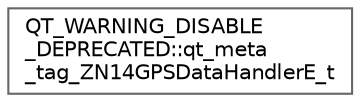 digraph "Graficzna hierarchia klas"
{
 // LATEX_PDF_SIZE
  bgcolor="transparent";
  edge [fontname=Helvetica,fontsize=10,labelfontname=Helvetica,labelfontsize=10];
  node [fontname=Helvetica,fontsize=10,shape=box,height=0.2,width=0.4];
  rankdir="LR";
  Node0 [id="Node000000",label="QT_WARNING_DISABLE\l_DEPRECATED::qt_meta\l_tag_ZN14GPSDataHandlerE_t",height=0.2,width=0.4,color="grey40", fillcolor="white", style="filled",URL="$d9/d56/structQT__WARNING__DISABLE__DEPRECATED_1_1qt__meta__tag__ZN14GPSDataHandlerE__t.html",tooltip=" "];
}
